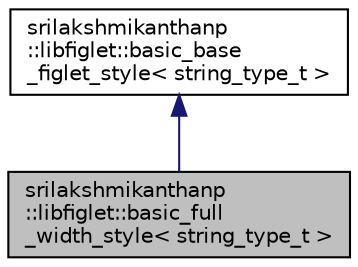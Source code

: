 digraph "srilakshmikanthanp::libfiglet::basic_full_width_style&lt; string_type_t &gt;"
{
 // LATEX_PDF_SIZE
  edge [fontname="Helvetica",fontsize="10",labelfontname="Helvetica",labelfontsize="10"];
  node [fontname="Helvetica",fontsize="10",shape=record];
  Node1 [label="srilakshmikanthanp\l::libfiglet::basic_full\l_width_style\< string_type_t \>",height=0.2,width=0.4,color="black", fillcolor="grey75", style="filled", fontcolor="black",tooltip="Figlet full width style."];
  Node2 -> Node1 [dir="back",color="midnightblue",fontsize="10",style="solid",fontname="Helvetica"];
  Node2 [label="srilakshmikanthanp\l::libfiglet::basic_base\l_figlet_style\< string_type_t \>",height=0.2,width=0.4,color="black", fillcolor="white", style="filled",URL="$structsrilakshmikanthanp_1_1libfiglet_1_1basic__base__figlet__style.html",tooltip="Base Style Type for Figlet."];
}
